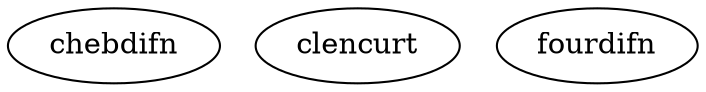 /* Created by mdot for Matlab */
digraph m2html {

  chebdifn [URL="chebdifn.html"];
  clencurt [URL="clencurt.html"];
  fourdifn [URL="fourdifn.html"];
}